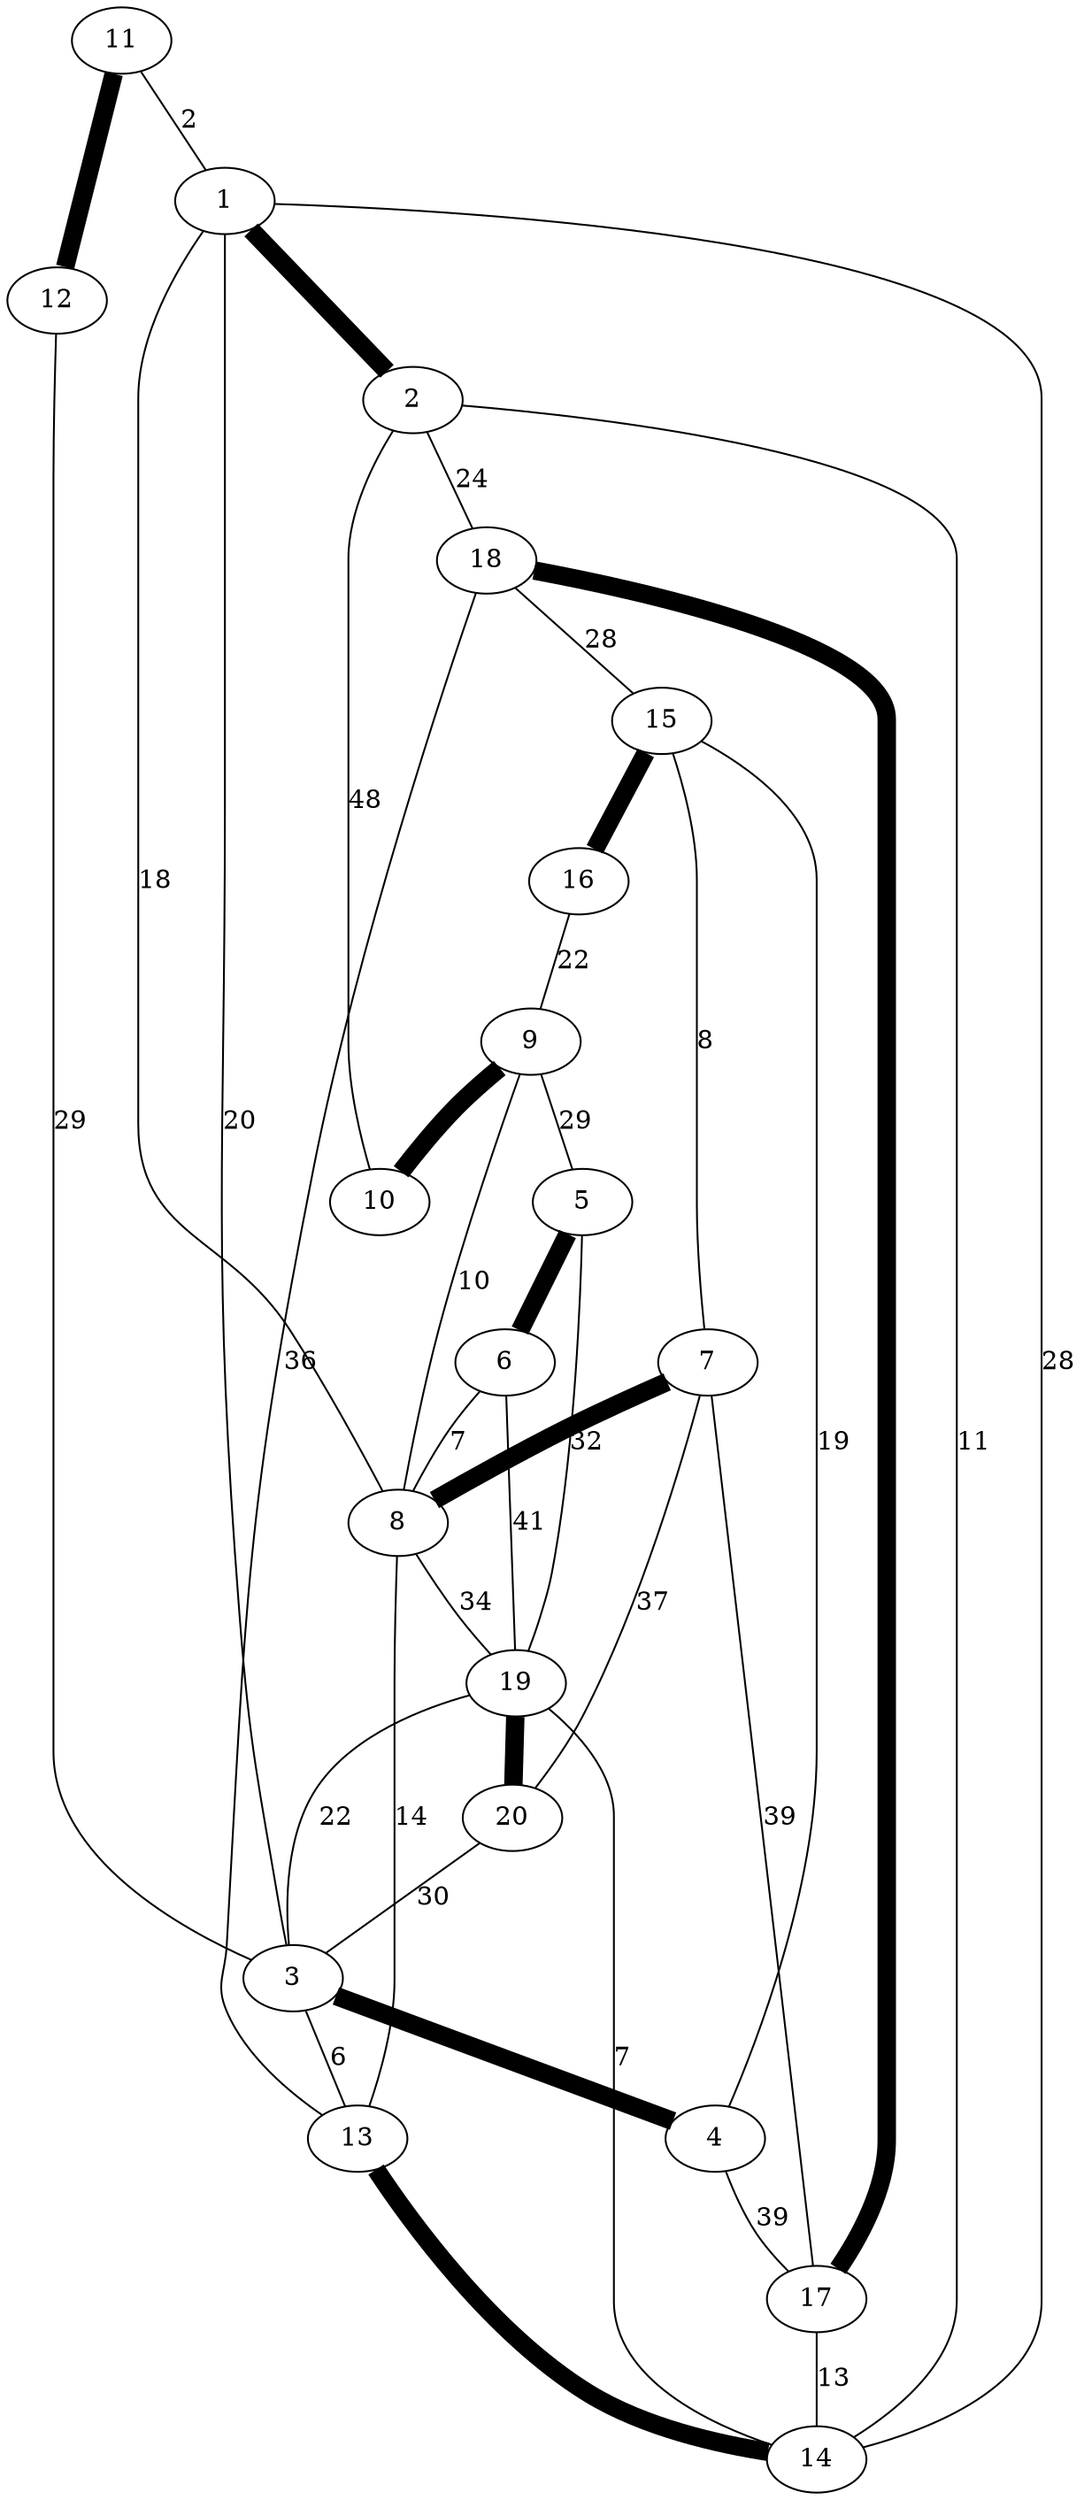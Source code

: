 Graph g{ 
1--2 [penwidth=10];
1;
1--3 [label="20"] ;
2;
2--18 [label="24"] ;
3--4 [penwidth=10];
3;
3--13 [label="6"] ;
3--19 [label="22"] ;
4;
4--15 [label="19"] ;
4--17 [label="39"] ;
5--6 [penwidth=10];
5;
5--19 [label="32"] ;
6;
6--8 [label="7"] ;
6--19 [label="41"] ;
7--8 [penwidth=10];
7;
7--17 [label="39"] ;
7--20 [label="37"] ;
8;
8--1 [label="18"] ;
8--13 [label="14"] ;
8--19 [label="34"] ;
9--10 [penwidth=10];
9;
9--5 [label="29"] ;
9--8 [label="10"] ;
10;
10--2 [label="48"] ;
11--12 [penwidth=10];
11;
11--1 [label="2"] ;
12;
12--3 [label="29"] ;
13--14 [penwidth=10];
13;
13--18 [label="36"] ;
14;
14--1 [label="28"] ;
14--2 [label="11"] ;
15--16 [penwidth=10];
15;
15--7 [label="8"] ;
16;
16--9 [label="22"] ;
17--18 [penwidth=10];
17;
17--14 [label="13"] ;
18;
18--15 [label="28"] ;
19--20 [penwidth=10];
19;
19--14 [label="7"] ;
20;
20--3 [label="30"] ;
} 
